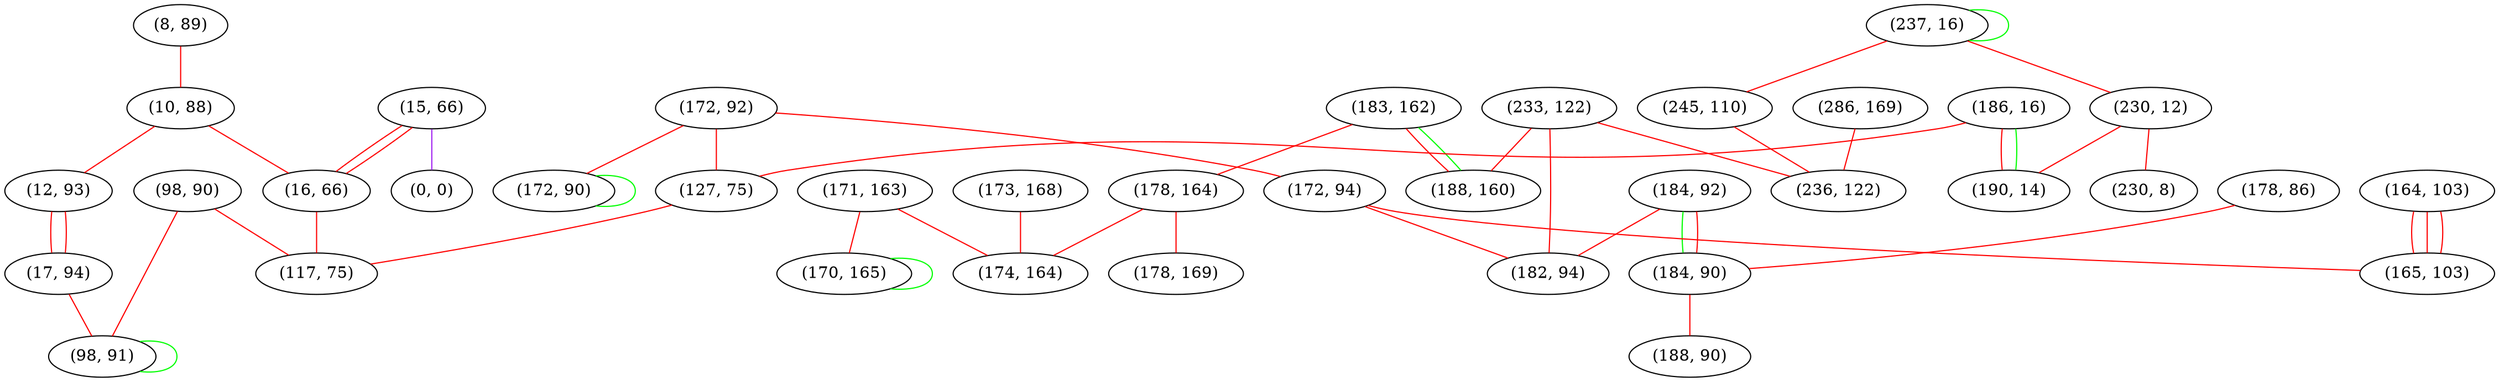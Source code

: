 graph "" {
"(8, 89)";
"(233, 122)";
"(164, 103)";
"(286, 169)";
"(237, 16)";
"(171, 163)";
"(10, 88)";
"(183, 162)";
"(173, 168)";
"(12, 93)";
"(172, 92)";
"(15, 66)";
"(184, 92)";
"(17, 94)";
"(245, 110)";
"(188, 160)";
"(230, 12)";
"(98, 90)";
"(0, 0)";
"(230, 8)";
"(172, 90)";
"(16, 66)";
"(178, 164)";
"(172, 94)";
"(186, 16)";
"(174, 164)";
"(98, 91)";
"(182, 94)";
"(127, 75)";
"(170, 165)";
"(178, 86)";
"(190, 14)";
"(236, 122)";
"(165, 103)";
"(184, 90)";
"(178, 169)";
"(117, 75)";
"(188, 90)";
"(8, 89)" -- "(10, 88)"  [color=red, key=0, weight=1];
"(233, 122)" -- "(236, 122)"  [color=red, key=0, weight=1];
"(233, 122)" -- "(188, 160)"  [color=red, key=0, weight=1];
"(233, 122)" -- "(182, 94)"  [color=red, key=0, weight=1];
"(164, 103)" -- "(165, 103)"  [color=red, key=0, weight=1];
"(164, 103)" -- "(165, 103)"  [color=red, key=1, weight=1];
"(164, 103)" -- "(165, 103)"  [color=red, key=2, weight=1];
"(286, 169)" -- "(236, 122)"  [color=red, key=0, weight=1];
"(237, 16)" -- "(245, 110)"  [color=red, key=0, weight=1];
"(237, 16)" -- "(230, 12)"  [color=red, key=0, weight=1];
"(237, 16)" -- "(237, 16)"  [color=green, key=0, weight=2];
"(171, 163)" -- "(174, 164)"  [color=red, key=0, weight=1];
"(171, 163)" -- "(170, 165)"  [color=red, key=0, weight=1];
"(10, 88)" -- "(12, 93)"  [color=red, key=0, weight=1];
"(10, 88)" -- "(16, 66)"  [color=red, key=0, weight=1];
"(183, 162)" -- "(178, 164)"  [color=red, key=0, weight=1];
"(183, 162)" -- "(188, 160)"  [color=red, key=0, weight=1];
"(183, 162)" -- "(188, 160)"  [color=green, key=1, weight=2];
"(173, 168)" -- "(174, 164)"  [color=red, key=0, weight=1];
"(12, 93)" -- "(17, 94)"  [color=red, key=0, weight=1];
"(12, 93)" -- "(17, 94)"  [color=red, key=1, weight=1];
"(172, 92)" -- "(127, 75)"  [color=red, key=0, weight=1];
"(172, 92)" -- "(172, 94)"  [color=red, key=0, weight=1];
"(172, 92)" -- "(172, 90)"  [color=red, key=0, weight=1];
"(15, 66)" -- "(0, 0)"  [color=purple, key=0, weight=4];
"(15, 66)" -- "(16, 66)"  [color=red, key=0, weight=1];
"(15, 66)" -- "(16, 66)"  [color=red, key=1, weight=1];
"(184, 92)" -- "(184, 90)"  [color=green, key=0, weight=2];
"(184, 92)" -- "(184, 90)"  [color=red, key=1, weight=1];
"(184, 92)" -- "(182, 94)"  [color=red, key=0, weight=1];
"(17, 94)" -- "(98, 91)"  [color=red, key=0, weight=1];
"(245, 110)" -- "(236, 122)"  [color=red, key=0, weight=1];
"(230, 12)" -- "(230, 8)"  [color=red, key=0, weight=1];
"(230, 12)" -- "(190, 14)"  [color=red, key=0, weight=1];
"(98, 90)" -- "(98, 91)"  [color=red, key=0, weight=1];
"(98, 90)" -- "(117, 75)"  [color=red, key=0, weight=1];
"(172, 90)" -- "(172, 90)"  [color=green, key=0, weight=2];
"(16, 66)" -- "(117, 75)"  [color=red, key=0, weight=1];
"(178, 164)" -- "(174, 164)"  [color=red, key=0, weight=1];
"(178, 164)" -- "(178, 169)"  [color=red, key=0, weight=1];
"(172, 94)" -- "(182, 94)"  [color=red, key=0, weight=1];
"(172, 94)" -- "(165, 103)"  [color=red, key=0, weight=1];
"(186, 16)" -- "(127, 75)"  [color=red, key=0, weight=1];
"(186, 16)" -- "(190, 14)"  [color=red, key=0, weight=1];
"(186, 16)" -- "(190, 14)"  [color=green, key=1, weight=2];
"(98, 91)" -- "(98, 91)"  [color=green, key=0, weight=2];
"(127, 75)" -- "(117, 75)"  [color=red, key=0, weight=1];
"(170, 165)" -- "(170, 165)"  [color=green, key=0, weight=2];
"(178, 86)" -- "(184, 90)"  [color=red, key=0, weight=1];
"(184, 90)" -- "(188, 90)"  [color=red, key=0, weight=1];
}
